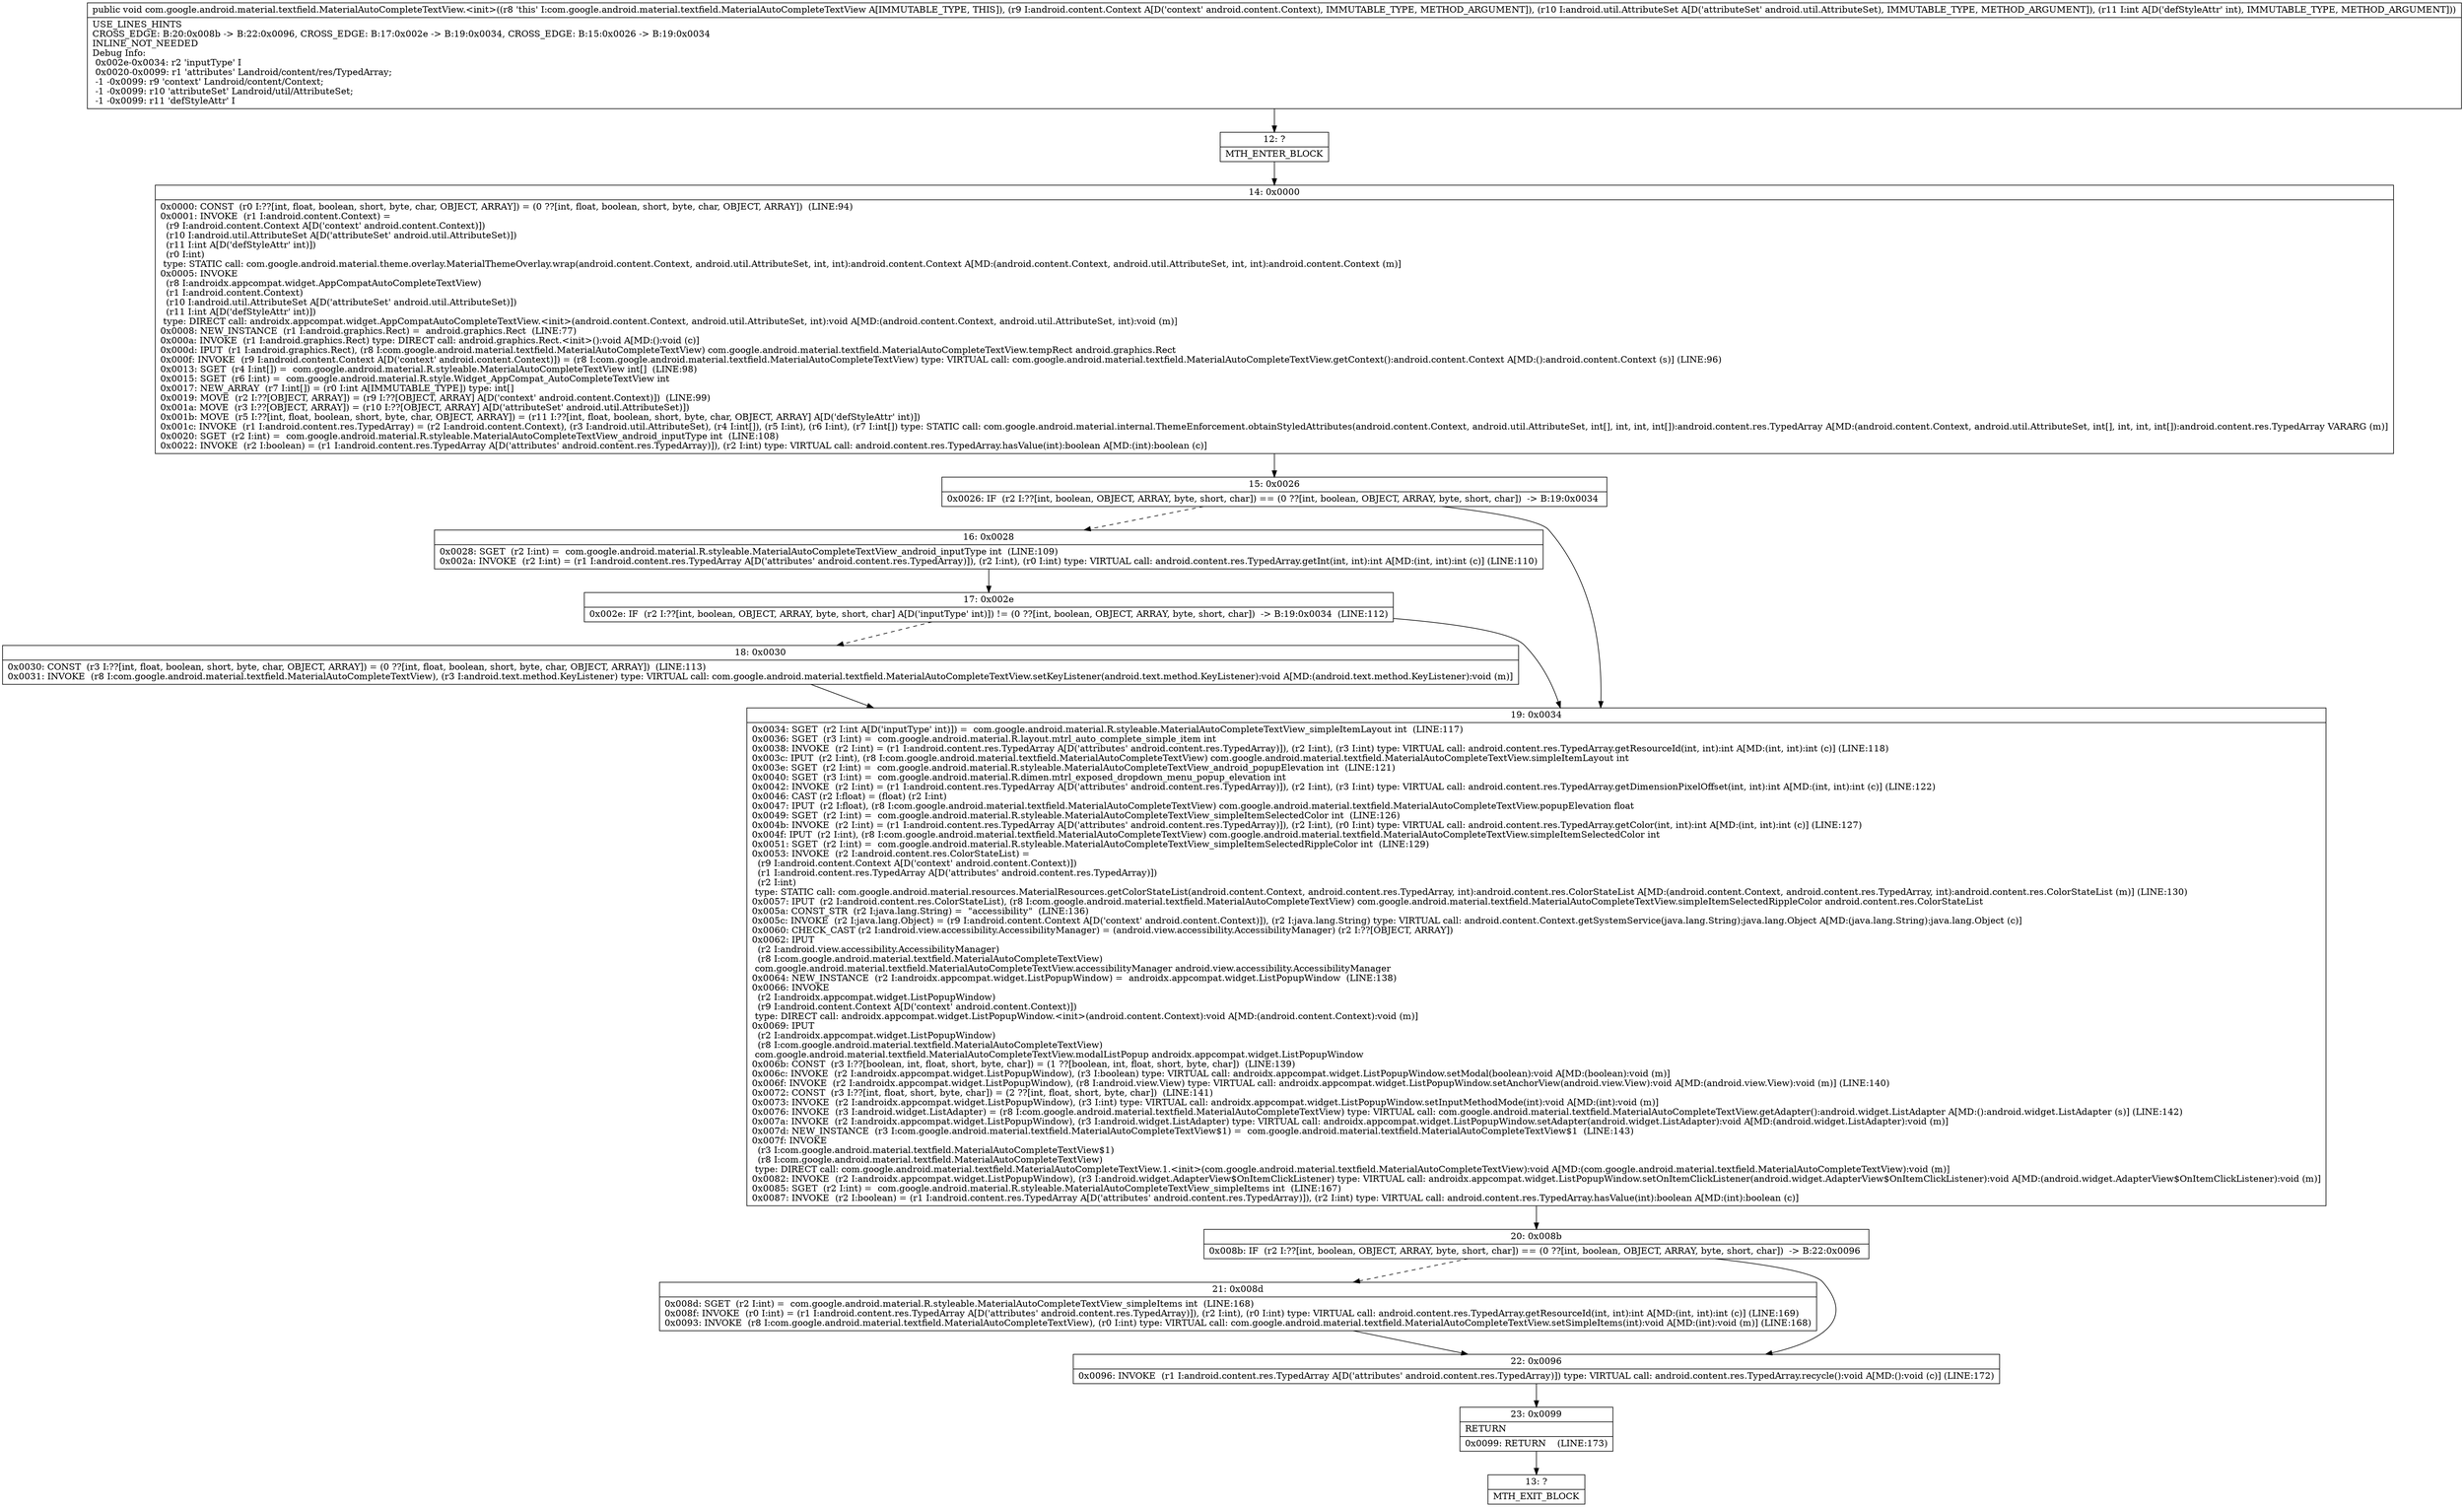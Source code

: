 digraph "CFG forcom.google.android.material.textfield.MaterialAutoCompleteTextView.\<init\>(Landroid\/content\/Context;Landroid\/util\/AttributeSet;I)V" {
Node_12 [shape=record,label="{12\:\ ?|MTH_ENTER_BLOCK\l}"];
Node_14 [shape=record,label="{14\:\ 0x0000|0x0000: CONST  (r0 I:??[int, float, boolean, short, byte, char, OBJECT, ARRAY]) = (0 ??[int, float, boolean, short, byte, char, OBJECT, ARRAY])  (LINE:94)\l0x0001: INVOKE  (r1 I:android.content.Context) = \l  (r9 I:android.content.Context A[D('context' android.content.Context)])\l  (r10 I:android.util.AttributeSet A[D('attributeSet' android.util.AttributeSet)])\l  (r11 I:int A[D('defStyleAttr' int)])\l  (r0 I:int)\l type: STATIC call: com.google.android.material.theme.overlay.MaterialThemeOverlay.wrap(android.content.Context, android.util.AttributeSet, int, int):android.content.Context A[MD:(android.content.Context, android.util.AttributeSet, int, int):android.content.Context (m)]\l0x0005: INVOKE  \l  (r8 I:androidx.appcompat.widget.AppCompatAutoCompleteTextView)\l  (r1 I:android.content.Context)\l  (r10 I:android.util.AttributeSet A[D('attributeSet' android.util.AttributeSet)])\l  (r11 I:int A[D('defStyleAttr' int)])\l type: DIRECT call: androidx.appcompat.widget.AppCompatAutoCompleteTextView.\<init\>(android.content.Context, android.util.AttributeSet, int):void A[MD:(android.content.Context, android.util.AttributeSet, int):void (m)]\l0x0008: NEW_INSTANCE  (r1 I:android.graphics.Rect) =  android.graphics.Rect  (LINE:77)\l0x000a: INVOKE  (r1 I:android.graphics.Rect) type: DIRECT call: android.graphics.Rect.\<init\>():void A[MD:():void (c)]\l0x000d: IPUT  (r1 I:android.graphics.Rect), (r8 I:com.google.android.material.textfield.MaterialAutoCompleteTextView) com.google.android.material.textfield.MaterialAutoCompleteTextView.tempRect android.graphics.Rect \l0x000f: INVOKE  (r9 I:android.content.Context A[D('context' android.content.Context)]) = (r8 I:com.google.android.material.textfield.MaterialAutoCompleteTextView) type: VIRTUAL call: com.google.android.material.textfield.MaterialAutoCompleteTextView.getContext():android.content.Context A[MD:():android.content.Context (s)] (LINE:96)\l0x0013: SGET  (r4 I:int[]) =  com.google.android.material.R.styleable.MaterialAutoCompleteTextView int[]  (LINE:98)\l0x0015: SGET  (r6 I:int) =  com.google.android.material.R.style.Widget_AppCompat_AutoCompleteTextView int \l0x0017: NEW_ARRAY  (r7 I:int[]) = (r0 I:int A[IMMUTABLE_TYPE]) type: int[] \l0x0019: MOVE  (r2 I:??[OBJECT, ARRAY]) = (r9 I:??[OBJECT, ARRAY] A[D('context' android.content.Context)])  (LINE:99)\l0x001a: MOVE  (r3 I:??[OBJECT, ARRAY]) = (r10 I:??[OBJECT, ARRAY] A[D('attributeSet' android.util.AttributeSet)]) \l0x001b: MOVE  (r5 I:??[int, float, boolean, short, byte, char, OBJECT, ARRAY]) = (r11 I:??[int, float, boolean, short, byte, char, OBJECT, ARRAY] A[D('defStyleAttr' int)]) \l0x001c: INVOKE  (r1 I:android.content.res.TypedArray) = (r2 I:android.content.Context), (r3 I:android.util.AttributeSet), (r4 I:int[]), (r5 I:int), (r6 I:int), (r7 I:int[]) type: STATIC call: com.google.android.material.internal.ThemeEnforcement.obtainStyledAttributes(android.content.Context, android.util.AttributeSet, int[], int, int, int[]):android.content.res.TypedArray A[MD:(android.content.Context, android.util.AttributeSet, int[], int, int, int[]):android.content.res.TypedArray VARARG (m)]\l0x0020: SGET  (r2 I:int) =  com.google.android.material.R.styleable.MaterialAutoCompleteTextView_android_inputType int  (LINE:108)\l0x0022: INVOKE  (r2 I:boolean) = (r1 I:android.content.res.TypedArray A[D('attributes' android.content.res.TypedArray)]), (r2 I:int) type: VIRTUAL call: android.content.res.TypedArray.hasValue(int):boolean A[MD:(int):boolean (c)]\l}"];
Node_15 [shape=record,label="{15\:\ 0x0026|0x0026: IF  (r2 I:??[int, boolean, OBJECT, ARRAY, byte, short, char]) == (0 ??[int, boolean, OBJECT, ARRAY, byte, short, char])  \-\> B:19:0x0034 \l}"];
Node_16 [shape=record,label="{16\:\ 0x0028|0x0028: SGET  (r2 I:int) =  com.google.android.material.R.styleable.MaterialAutoCompleteTextView_android_inputType int  (LINE:109)\l0x002a: INVOKE  (r2 I:int) = (r1 I:android.content.res.TypedArray A[D('attributes' android.content.res.TypedArray)]), (r2 I:int), (r0 I:int) type: VIRTUAL call: android.content.res.TypedArray.getInt(int, int):int A[MD:(int, int):int (c)] (LINE:110)\l}"];
Node_17 [shape=record,label="{17\:\ 0x002e|0x002e: IF  (r2 I:??[int, boolean, OBJECT, ARRAY, byte, short, char] A[D('inputType' int)]) != (0 ??[int, boolean, OBJECT, ARRAY, byte, short, char])  \-\> B:19:0x0034  (LINE:112)\l}"];
Node_18 [shape=record,label="{18\:\ 0x0030|0x0030: CONST  (r3 I:??[int, float, boolean, short, byte, char, OBJECT, ARRAY]) = (0 ??[int, float, boolean, short, byte, char, OBJECT, ARRAY])  (LINE:113)\l0x0031: INVOKE  (r8 I:com.google.android.material.textfield.MaterialAutoCompleteTextView), (r3 I:android.text.method.KeyListener) type: VIRTUAL call: com.google.android.material.textfield.MaterialAutoCompleteTextView.setKeyListener(android.text.method.KeyListener):void A[MD:(android.text.method.KeyListener):void (m)]\l}"];
Node_19 [shape=record,label="{19\:\ 0x0034|0x0034: SGET  (r2 I:int A[D('inputType' int)]) =  com.google.android.material.R.styleable.MaterialAutoCompleteTextView_simpleItemLayout int  (LINE:117)\l0x0036: SGET  (r3 I:int) =  com.google.android.material.R.layout.mtrl_auto_complete_simple_item int \l0x0038: INVOKE  (r2 I:int) = (r1 I:android.content.res.TypedArray A[D('attributes' android.content.res.TypedArray)]), (r2 I:int), (r3 I:int) type: VIRTUAL call: android.content.res.TypedArray.getResourceId(int, int):int A[MD:(int, int):int (c)] (LINE:118)\l0x003c: IPUT  (r2 I:int), (r8 I:com.google.android.material.textfield.MaterialAutoCompleteTextView) com.google.android.material.textfield.MaterialAutoCompleteTextView.simpleItemLayout int \l0x003e: SGET  (r2 I:int) =  com.google.android.material.R.styleable.MaterialAutoCompleteTextView_android_popupElevation int  (LINE:121)\l0x0040: SGET  (r3 I:int) =  com.google.android.material.R.dimen.mtrl_exposed_dropdown_menu_popup_elevation int \l0x0042: INVOKE  (r2 I:int) = (r1 I:android.content.res.TypedArray A[D('attributes' android.content.res.TypedArray)]), (r2 I:int), (r3 I:int) type: VIRTUAL call: android.content.res.TypedArray.getDimensionPixelOffset(int, int):int A[MD:(int, int):int (c)] (LINE:122)\l0x0046: CAST (r2 I:float) = (float) (r2 I:int) \l0x0047: IPUT  (r2 I:float), (r8 I:com.google.android.material.textfield.MaterialAutoCompleteTextView) com.google.android.material.textfield.MaterialAutoCompleteTextView.popupElevation float \l0x0049: SGET  (r2 I:int) =  com.google.android.material.R.styleable.MaterialAutoCompleteTextView_simpleItemSelectedColor int  (LINE:126)\l0x004b: INVOKE  (r2 I:int) = (r1 I:android.content.res.TypedArray A[D('attributes' android.content.res.TypedArray)]), (r2 I:int), (r0 I:int) type: VIRTUAL call: android.content.res.TypedArray.getColor(int, int):int A[MD:(int, int):int (c)] (LINE:127)\l0x004f: IPUT  (r2 I:int), (r8 I:com.google.android.material.textfield.MaterialAutoCompleteTextView) com.google.android.material.textfield.MaterialAutoCompleteTextView.simpleItemSelectedColor int \l0x0051: SGET  (r2 I:int) =  com.google.android.material.R.styleable.MaterialAutoCompleteTextView_simpleItemSelectedRippleColor int  (LINE:129)\l0x0053: INVOKE  (r2 I:android.content.res.ColorStateList) = \l  (r9 I:android.content.Context A[D('context' android.content.Context)])\l  (r1 I:android.content.res.TypedArray A[D('attributes' android.content.res.TypedArray)])\l  (r2 I:int)\l type: STATIC call: com.google.android.material.resources.MaterialResources.getColorStateList(android.content.Context, android.content.res.TypedArray, int):android.content.res.ColorStateList A[MD:(android.content.Context, android.content.res.TypedArray, int):android.content.res.ColorStateList (m)] (LINE:130)\l0x0057: IPUT  (r2 I:android.content.res.ColorStateList), (r8 I:com.google.android.material.textfield.MaterialAutoCompleteTextView) com.google.android.material.textfield.MaterialAutoCompleteTextView.simpleItemSelectedRippleColor android.content.res.ColorStateList \l0x005a: CONST_STR  (r2 I:java.lang.String) =  \"accessibility\"  (LINE:136)\l0x005c: INVOKE  (r2 I:java.lang.Object) = (r9 I:android.content.Context A[D('context' android.content.Context)]), (r2 I:java.lang.String) type: VIRTUAL call: android.content.Context.getSystemService(java.lang.String):java.lang.Object A[MD:(java.lang.String):java.lang.Object (c)]\l0x0060: CHECK_CAST (r2 I:android.view.accessibility.AccessibilityManager) = (android.view.accessibility.AccessibilityManager) (r2 I:??[OBJECT, ARRAY]) \l0x0062: IPUT  \l  (r2 I:android.view.accessibility.AccessibilityManager)\l  (r8 I:com.google.android.material.textfield.MaterialAutoCompleteTextView)\l com.google.android.material.textfield.MaterialAutoCompleteTextView.accessibilityManager android.view.accessibility.AccessibilityManager \l0x0064: NEW_INSTANCE  (r2 I:androidx.appcompat.widget.ListPopupWindow) =  androidx.appcompat.widget.ListPopupWindow  (LINE:138)\l0x0066: INVOKE  \l  (r2 I:androidx.appcompat.widget.ListPopupWindow)\l  (r9 I:android.content.Context A[D('context' android.content.Context)])\l type: DIRECT call: androidx.appcompat.widget.ListPopupWindow.\<init\>(android.content.Context):void A[MD:(android.content.Context):void (m)]\l0x0069: IPUT  \l  (r2 I:androidx.appcompat.widget.ListPopupWindow)\l  (r8 I:com.google.android.material.textfield.MaterialAutoCompleteTextView)\l com.google.android.material.textfield.MaterialAutoCompleteTextView.modalListPopup androidx.appcompat.widget.ListPopupWindow \l0x006b: CONST  (r3 I:??[boolean, int, float, short, byte, char]) = (1 ??[boolean, int, float, short, byte, char])  (LINE:139)\l0x006c: INVOKE  (r2 I:androidx.appcompat.widget.ListPopupWindow), (r3 I:boolean) type: VIRTUAL call: androidx.appcompat.widget.ListPopupWindow.setModal(boolean):void A[MD:(boolean):void (m)]\l0x006f: INVOKE  (r2 I:androidx.appcompat.widget.ListPopupWindow), (r8 I:android.view.View) type: VIRTUAL call: androidx.appcompat.widget.ListPopupWindow.setAnchorView(android.view.View):void A[MD:(android.view.View):void (m)] (LINE:140)\l0x0072: CONST  (r3 I:??[int, float, short, byte, char]) = (2 ??[int, float, short, byte, char])  (LINE:141)\l0x0073: INVOKE  (r2 I:androidx.appcompat.widget.ListPopupWindow), (r3 I:int) type: VIRTUAL call: androidx.appcompat.widget.ListPopupWindow.setInputMethodMode(int):void A[MD:(int):void (m)]\l0x0076: INVOKE  (r3 I:android.widget.ListAdapter) = (r8 I:com.google.android.material.textfield.MaterialAutoCompleteTextView) type: VIRTUAL call: com.google.android.material.textfield.MaterialAutoCompleteTextView.getAdapter():android.widget.ListAdapter A[MD:():android.widget.ListAdapter (s)] (LINE:142)\l0x007a: INVOKE  (r2 I:androidx.appcompat.widget.ListPopupWindow), (r3 I:android.widget.ListAdapter) type: VIRTUAL call: androidx.appcompat.widget.ListPopupWindow.setAdapter(android.widget.ListAdapter):void A[MD:(android.widget.ListAdapter):void (m)]\l0x007d: NEW_INSTANCE  (r3 I:com.google.android.material.textfield.MaterialAutoCompleteTextView$1) =  com.google.android.material.textfield.MaterialAutoCompleteTextView$1  (LINE:143)\l0x007f: INVOKE  \l  (r3 I:com.google.android.material.textfield.MaterialAutoCompleteTextView$1)\l  (r8 I:com.google.android.material.textfield.MaterialAutoCompleteTextView)\l type: DIRECT call: com.google.android.material.textfield.MaterialAutoCompleteTextView.1.\<init\>(com.google.android.material.textfield.MaterialAutoCompleteTextView):void A[MD:(com.google.android.material.textfield.MaterialAutoCompleteTextView):void (m)]\l0x0082: INVOKE  (r2 I:androidx.appcompat.widget.ListPopupWindow), (r3 I:android.widget.AdapterView$OnItemClickListener) type: VIRTUAL call: androidx.appcompat.widget.ListPopupWindow.setOnItemClickListener(android.widget.AdapterView$OnItemClickListener):void A[MD:(android.widget.AdapterView$OnItemClickListener):void (m)]\l0x0085: SGET  (r2 I:int) =  com.google.android.material.R.styleable.MaterialAutoCompleteTextView_simpleItems int  (LINE:167)\l0x0087: INVOKE  (r2 I:boolean) = (r1 I:android.content.res.TypedArray A[D('attributes' android.content.res.TypedArray)]), (r2 I:int) type: VIRTUAL call: android.content.res.TypedArray.hasValue(int):boolean A[MD:(int):boolean (c)]\l}"];
Node_20 [shape=record,label="{20\:\ 0x008b|0x008b: IF  (r2 I:??[int, boolean, OBJECT, ARRAY, byte, short, char]) == (0 ??[int, boolean, OBJECT, ARRAY, byte, short, char])  \-\> B:22:0x0096 \l}"];
Node_21 [shape=record,label="{21\:\ 0x008d|0x008d: SGET  (r2 I:int) =  com.google.android.material.R.styleable.MaterialAutoCompleteTextView_simpleItems int  (LINE:168)\l0x008f: INVOKE  (r0 I:int) = (r1 I:android.content.res.TypedArray A[D('attributes' android.content.res.TypedArray)]), (r2 I:int), (r0 I:int) type: VIRTUAL call: android.content.res.TypedArray.getResourceId(int, int):int A[MD:(int, int):int (c)] (LINE:169)\l0x0093: INVOKE  (r8 I:com.google.android.material.textfield.MaterialAutoCompleteTextView), (r0 I:int) type: VIRTUAL call: com.google.android.material.textfield.MaterialAutoCompleteTextView.setSimpleItems(int):void A[MD:(int):void (m)] (LINE:168)\l}"];
Node_22 [shape=record,label="{22\:\ 0x0096|0x0096: INVOKE  (r1 I:android.content.res.TypedArray A[D('attributes' android.content.res.TypedArray)]) type: VIRTUAL call: android.content.res.TypedArray.recycle():void A[MD:():void (c)] (LINE:172)\l}"];
Node_23 [shape=record,label="{23\:\ 0x0099|RETURN\l|0x0099: RETURN    (LINE:173)\l}"];
Node_13 [shape=record,label="{13\:\ ?|MTH_EXIT_BLOCK\l}"];
MethodNode[shape=record,label="{public void com.google.android.material.textfield.MaterialAutoCompleteTextView.\<init\>((r8 'this' I:com.google.android.material.textfield.MaterialAutoCompleteTextView A[IMMUTABLE_TYPE, THIS]), (r9 I:android.content.Context A[D('context' android.content.Context), IMMUTABLE_TYPE, METHOD_ARGUMENT]), (r10 I:android.util.AttributeSet A[D('attributeSet' android.util.AttributeSet), IMMUTABLE_TYPE, METHOD_ARGUMENT]), (r11 I:int A[D('defStyleAttr' int), IMMUTABLE_TYPE, METHOD_ARGUMENT]))  | USE_LINES_HINTS\lCROSS_EDGE: B:20:0x008b \-\> B:22:0x0096, CROSS_EDGE: B:17:0x002e \-\> B:19:0x0034, CROSS_EDGE: B:15:0x0026 \-\> B:19:0x0034\lINLINE_NOT_NEEDED\lDebug Info:\l  0x002e\-0x0034: r2 'inputType' I\l  0x0020\-0x0099: r1 'attributes' Landroid\/content\/res\/TypedArray;\l  \-1 \-0x0099: r9 'context' Landroid\/content\/Context;\l  \-1 \-0x0099: r10 'attributeSet' Landroid\/util\/AttributeSet;\l  \-1 \-0x0099: r11 'defStyleAttr' I\l}"];
MethodNode -> Node_12;Node_12 -> Node_14;
Node_14 -> Node_15;
Node_15 -> Node_16[style=dashed];
Node_15 -> Node_19;
Node_16 -> Node_17;
Node_17 -> Node_18[style=dashed];
Node_17 -> Node_19;
Node_18 -> Node_19;
Node_19 -> Node_20;
Node_20 -> Node_21[style=dashed];
Node_20 -> Node_22;
Node_21 -> Node_22;
Node_22 -> Node_23;
Node_23 -> Node_13;
}

